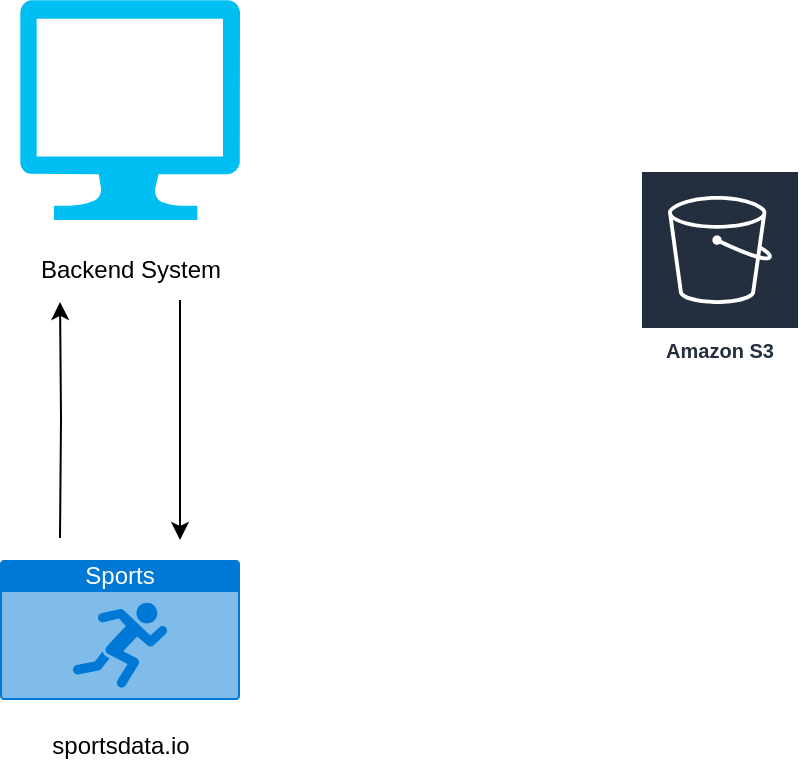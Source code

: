 <mxfile version="26.0.4">
  <diagram name="Page-1" id="69eRkY8BGqXPELeo5FEX">
    <mxGraphModel dx="1434" dy="746" grid="1" gridSize="10" guides="1" tooltips="1" connect="1" arrows="1" fold="1" page="1" pageScale="1" pageWidth="850" pageHeight="1100" math="0" shadow="0">
      <root>
        <mxCell id="0" />
        <mxCell id="1" parent="0" />
        <mxCell id="7hHadT30naFjzF0Mjq5y-1" value="" style="verticalLabelPosition=bottom;html=1;verticalAlign=top;align=center;strokeColor=none;fillColor=#00BEF2;shape=mxgraph.azure.computer;pointerEvents=1;" vertex="1" parent="1">
          <mxGeometry x="100" y="200" width="110" height="110" as="geometry" />
        </mxCell>
        <mxCell id="7hHadT30naFjzF0Mjq5y-5" style="edgeStyle=orthogonalEdgeStyle;rounded=0;orthogonalLoop=1;jettySize=auto;html=1;" edge="1" parent="1">
          <mxGeometry relative="1" as="geometry">
            <mxPoint x="180" y="470" as="targetPoint" />
            <mxPoint x="180" y="350" as="sourcePoint" />
          </mxGeometry>
        </mxCell>
        <mxCell id="7hHadT30naFjzF0Mjq5y-2" value="Backend System" style="text;html=1;align=center;verticalAlign=middle;resizable=0;points=[];autosize=1;strokeColor=none;fillColor=none;" vertex="1" parent="1">
          <mxGeometry x="100" y="320" width="110" height="30" as="geometry" />
        </mxCell>
        <mxCell id="7hHadT30naFjzF0Mjq5y-3" value="Sports" style="html=1;whiteSpace=wrap;strokeColor=none;fillColor=#0079D6;labelPosition=center;verticalLabelPosition=middle;verticalAlign=top;align=center;fontSize=12;outlineConnect=0;spacingTop=-6;fontColor=#FFFFFF;sketch=0;shape=mxgraph.sitemap.sports;" vertex="1" parent="1">
          <mxGeometry x="90" y="480" width="120" height="70" as="geometry" />
        </mxCell>
        <mxCell id="7hHadT30naFjzF0Mjq5y-4" value="sportsdata.io" style="text;html=1;align=center;verticalAlign=middle;resizable=0;points=[];autosize=1;strokeColor=none;fillColor=none;" vertex="1" parent="1">
          <mxGeometry x="105" y="558" width="90" height="30" as="geometry" />
        </mxCell>
        <mxCell id="7hHadT30naFjzF0Mjq5y-6" style="edgeStyle=orthogonalEdgeStyle;rounded=0;orthogonalLoop=1;jettySize=auto;html=1;entryX=0.182;entryY=1.033;entryDx=0;entryDy=0;entryPerimeter=0;" edge="1" parent="1" target="7hHadT30naFjzF0Mjq5y-2">
          <mxGeometry relative="1" as="geometry">
            <mxPoint x="120" y="469.01" as="sourcePoint" />
            <mxPoint x="120" y="360" as="targetPoint" />
          </mxGeometry>
        </mxCell>
        <mxCell id="7hHadT30naFjzF0Mjq5y-7" value="Amazon S3" style="sketch=0;outlineConnect=0;fontColor=#232F3E;gradientColor=none;strokeColor=#ffffff;fillColor=#232F3E;dashed=0;verticalLabelPosition=middle;verticalAlign=bottom;align=center;html=1;whiteSpace=wrap;fontSize=10;fontStyle=1;spacing=3;shape=mxgraph.aws4.productIcon;prIcon=mxgraph.aws4.s3;" vertex="1" parent="1">
          <mxGeometry x="410" y="285" width="80" height="100" as="geometry" />
        </mxCell>
      </root>
    </mxGraphModel>
  </diagram>
</mxfile>
